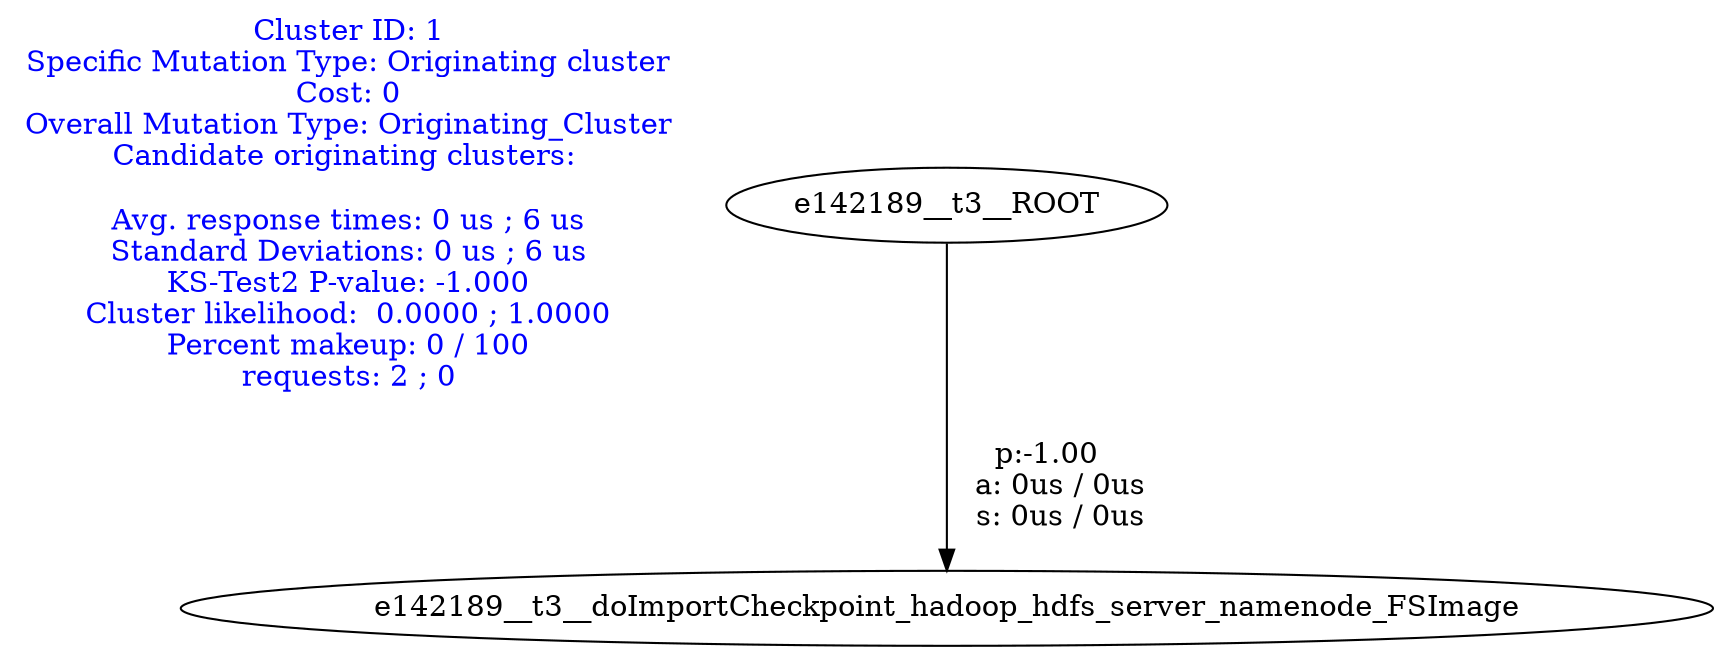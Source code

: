 # 1  R: 5.0 usecs
Digraph G {
1 [fontcolor="blue" shape="plaintext" label="Cluster ID: 1\nSpecific Mutation Type: Originating cluster\nCost: 0\nOverall Mutation Type: Originating_Cluster\nCandidate originating clusters: \n\nAvg. response times: 0 us ; 6 us\nStandard Deviations: 0 us ; 6 us\nKS-Test2 P-value: -1.000\nCluster likelihood:  0.0000 ; 1.0000\nPercent makeup: 0 / 100\nrequests: 2 ; 0"]
1.1 [label="e142189__t3__ROOT\n"]
1.2 [label="e142189__t3__doImportCheckpoint_hadoop_hdfs_server_namenode_FSImage\n"]
1.1 -> 1.2 [color="black" label="p:-1.00\n   a: 0us / 0us\n   s: 0us / 0us"]
}
